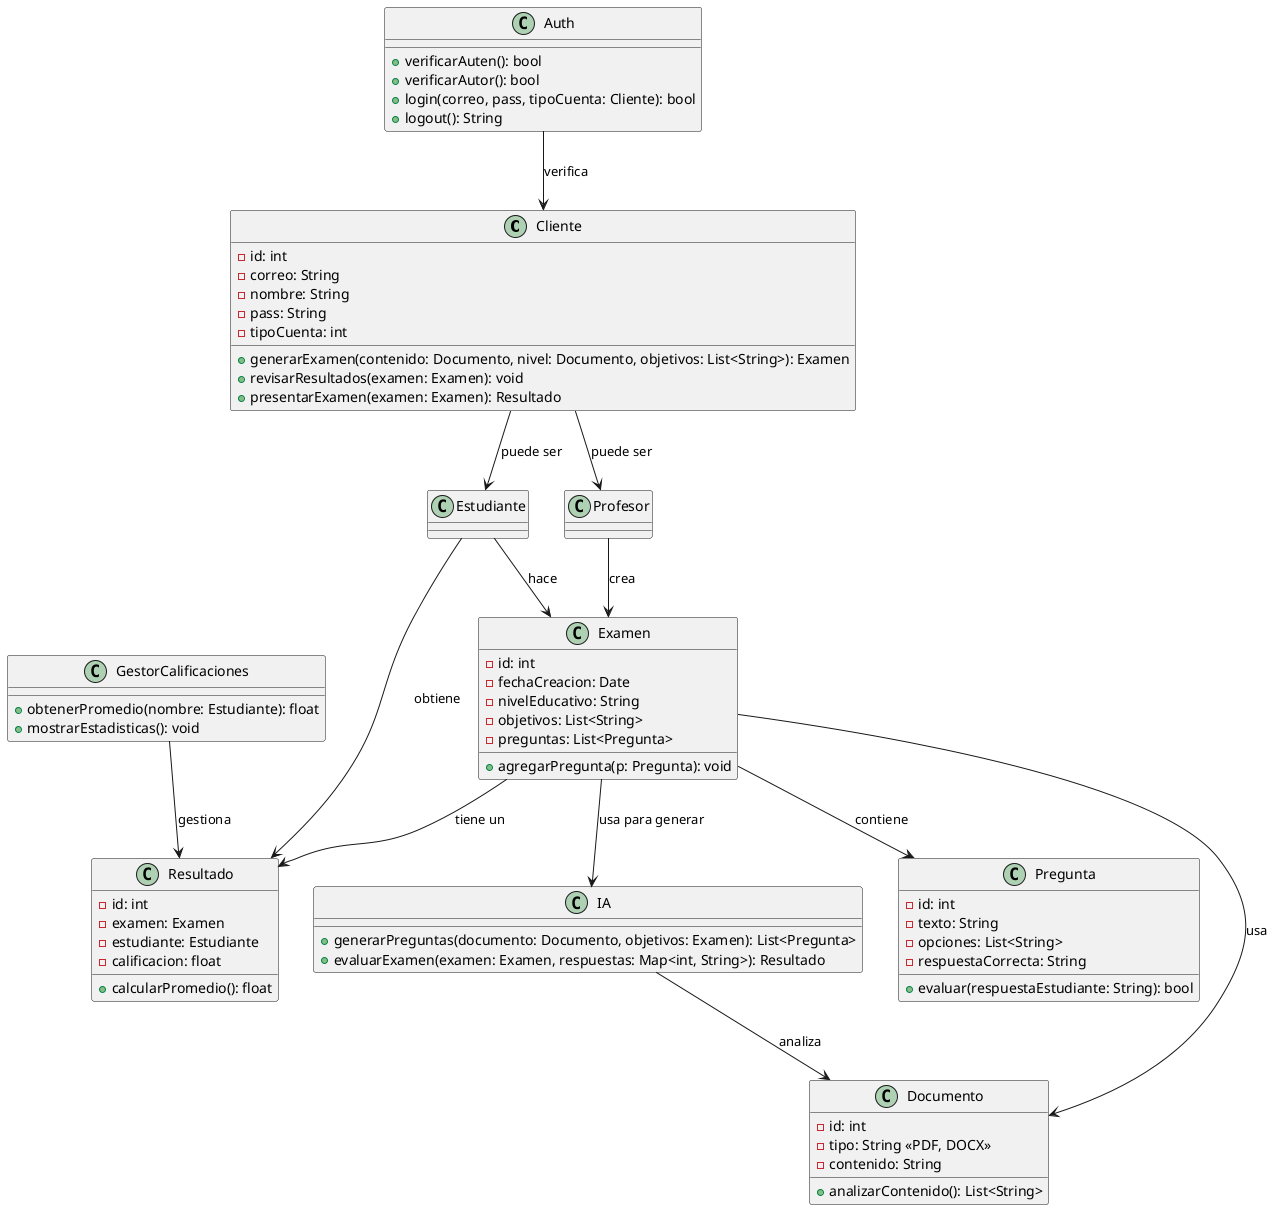 @startuml sistemaCalificia

' Definimos los actores principales

Class Cliente {
    - id: int
    - correo: String
    - nombre: String
    - pass: String
    - tipoCuenta: int
    + generarExamen(contenido: Documento, nivel: Documento, objetivos: List<String>): Examen
    + revisarResultados(examen: Examen): void
    + presentarExamen(examen: Examen): Resultado
}

Class Auth {
    + verificarAuten(): bool
    + verificarAutor(): bool
    + login(correo, pass, tipoCuenta: Cliente): bool
    + logout(): String
}

class Profesor {
}

class Estudiante {
}

class Examen {
    - id: int
    - fechaCreacion: Date
    - nivelEducativo: String
    - objetivos: List<String>
    - preguntas: List<Pregunta>
    + agregarPregunta(p: Pregunta): void
}

class Pregunta {
    - id: int
    - texto: String
    - opciones: List<String>
    - respuestaCorrecta: String
    + evaluar(respuestaEstudiante: String): bool
}

class Documento {
    - id: int
    - tipo: String <<PDF, DOCX>>
    - contenido: String
    + analizarContenido(): List<String>
}

class IA {
    + generarPreguntas(documento: Documento, objetivos: Examen): List<Pregunta>
    + evaluarExamen(examen: Examen, respuestas: Map<int, String>): Resultado
}

class Resultado {
    - id: int
    - examen: Examen
    - estudiante: Estudiante
    - calificacion: float
    + calcularPromedio(): float
}

class GestorCalificaciones {
    + obtenerPromedio(nombre: Estudiante): float
    + mostrarEstadisticas(): void
}





' Relaciones
Cliente --> Profesor : puede ser
Cliente --> Estudiante : puede ser
Auth --> Cliente : verifica
Profesor --> Examen : crea
Estudiante --> Resultado : obtiene
Examen --> Pregunta : contiene
Examen --> Documento : usa
Examen --> IA : usa para generar
Examen --> Resultado : tiene un
GestorCalificaciones --> Resultado : gestiona
IA --> Documento : analiza
Estudiante --> Examen : hace

@enduml


